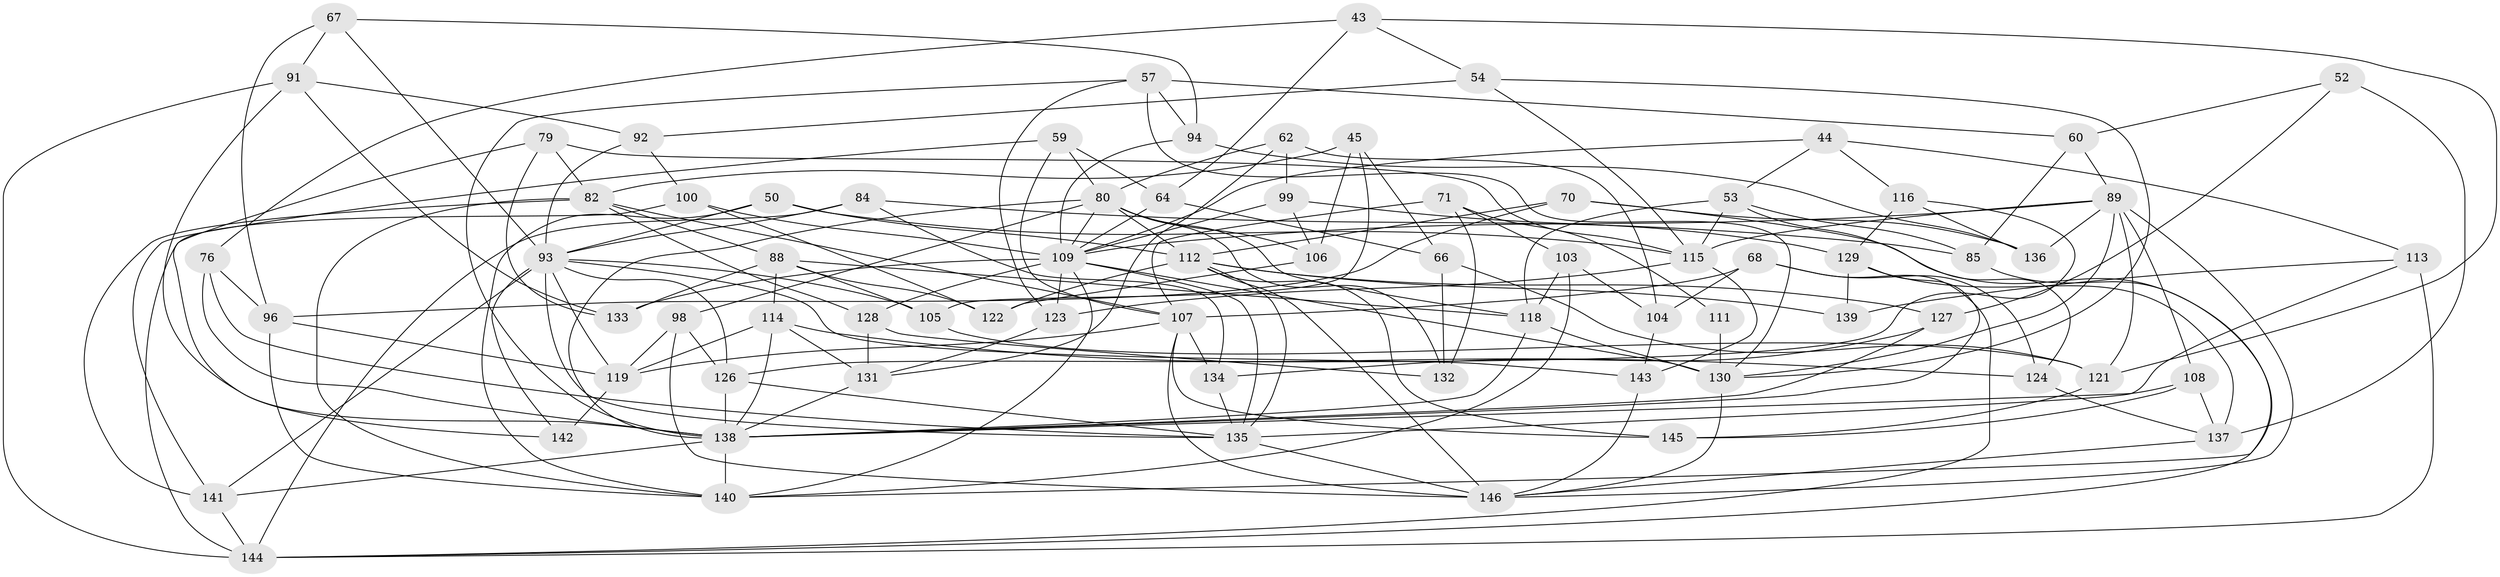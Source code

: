 // original degree distribution, {4: 1.0}
// Generated by graph-tools (version 1.1) at 2025/59/03/09/25 04:59:18]
// undirected, 73 vertices, 185 edges
graph export_dot {
graph [start="1"]
  node [color=gray90,style=filled];
  43;
  44;
  45;
  50 [super="+26"];
  52;
  53 [super="+14"];
  54;
  57 [super="+30"];
  59;
  60;
  62;
  64;
  66;
  67;
  68;
  70;
  71;
  76;
  79;
  80 [super="+33+35+63+73"];
  82 [super="+8+10"];
  84;
  85;
  88 [super="+32+58"];
  89 [super="+9+15+83"];
  91 [super="+87"];
  92;
  93 [super="+72+39"];
  94 [super="+46"];
  96 [super="+34"];
  98;
  99;
  100;
  103;
  104;
  105;
  106;
  107 [super="+6+22"];
  108;
  109 [super="+90+65"];
  111;
  112 [super="+56"];
  113;
  114 [super="+110"];
  115 [super="+2+12"];
  116;
  118 [super="+55+102"];
  119 [super="+95+41"];
  121 [super="+75"];
  122;
  123;
  124;
  126 [super="+74"];
  127;
  128 [super="+19"];
  129 [super="+25"];
  130 [super="+4+117"];
  131 [super="+86"];
  132;
  133;
  134;
  135 [super="+37+51+81"];
  136;
  137 [super="+23"];
  138 [super="+16+47+49+78+69"];
  139;
  140 [super="+5+97+27"];
  141 [super="+125"];
  142;
  143 [super="+61"];
  144 [super="+120"];
  145;
  146 [super="+3+77+28"];
  43 -- 64;
  43 -- 54;
  43 -- 76;
  43 -- 121;
  44 -- 116;
  44 -- 113;
  44 -- 53;
  44 -- 109;
  45 -- 105;
  45 -- 82;
  45 -- 106;
  45 -- 66;
  50 -- 115 [weight=2];
  50 -- 140;
  50 -- 93 [weight=2];
  50 -- 112;
  52 -- 127;
  52 -- 137 [weight=2];
  52 -- 60;
  53 -- 124;
  53 -- 115;
  53 -- 85;
  53 -- 118 [weight=2];
  54 -- 130;
  54 -- 92;
  54 -- 115;
  57 -- 138;
  57 -- 123;
  57 -- 130;
  57 -- 60;
  57 -- 94 [weight=2];
  59 -- 141;
  59 -- 64;
  59 -- 107;
  59 -- 80;
  60 -- 89;
  60 -- 85;
  62 -- 104;
  62 -- 99;
  62 -- 131;
  62 -- 80;
  64 -- 66;
  64 -- 109;
  66 -- 121;
  66 -- 132;
  67 -- 94;
  67 -- 96;
  67 -- 91;
  67 -- 93;
  68 -- 144;
  68 -- 104;
  68 -- 107;
  68 -- 124;
  70 -- 136;
  70 -- 144;
  70 -- 96;
  70 -- 112;
  71 -- 107;
  71 -- 132;
  71 -- 111;
  71 -- 103;
  76 -- 96;
  76 -- 138;
  76 -- 135;
  79 -- 133;
  79 -- 115;
  79 -- 142;
  79 -- 82;
  80 -- 98;
  80 -- 106;
  80 -- 138 [weight=3];
  80 -- 132;
  80 -- 118;
  80 -- 112 [weight=2];
  80 -- 109;
  82 -- 88 [weight=2];
  82 -- 107;
  82 -- 140 [weight=2];
  82 -- 141 [weight=2];
  82 -- 128;
  84 -- 85;
  84 -- 134;
  84 -- 144;
  84 -- 93;
  85 -- 140;
  88 -- 105;
  88 -- 122;
  88 -- 133;
  88 -- 118 [weight=2];
  88 -- 114;
  89 -- 146;
  89 -- 130 [weight=2];
  89 -- 115;
  89 -- 108;
  89 -- 136;
  89 -- 121 [weight=2];
  89 -- 109;
  91 -- 92;
  91 -- 144 [weight=2];
  91 -- 133;
  91 -- 138;
  92 -- 100;
  92 -- 93;
  93 -- 143 [weight=2];
  93 -- 141;
  93 -- 126;
  93 -- 105;
  93 -- 142;
  93 -- 119 [weight=2];
  93 -- 135 [weight=3];
  94 -- 136;
  94 -- 109 [weight=2];
  96 -- 119 [weight=2];
  96 -- 140;
  98 -- 146;
  98 -- 119;
  98 -- 126;
  99 -- 106;
  99 -- 129;
  99 -- 109;
  100 -- 144;
  100 -- 122;
  100 -- 109;
  103 -- 140;
  103 -- 118;
  103 -- 104;
  104 -- 143;
  105 -- 121;
  106 -- 122;
  107 -- 146;
  107 -- 134;
  107 -- 145;
  107 -- 119;
  108 -- 138;
  108 -- 145;
  108 -- 137;
  109 -- 128 [weight=2];
  109 -- 133;
  109 -- 140;
  109 -- 123;
  109 -- 130;
  109 -- 135 [weight=2];
  111 -- 130 [weight=3];
  112 -- 122;
  112 -- 135;
  112 -- 139;
  112 -- 145;
  112 -- 146;
  112 -- 127;
  113 -- 139;
  113 -- 144;
  113 -- 135;
  114 -- 119 [weight=2];
  114 -- 124;
  114 -- 131;
  114 -- 138;
  115 -- 123;
  115 -- 143;
  116 -- 126;
  116 -- 129;
  116 -- 136;
  118 -- 130;
  118 -- 138;
  119 -- 142 [weight=2];
  121 -- 145;
  123 -- 131;
  124 -- 137;
  126 -- 138 [weight=2];
  126 -- 135;
  127 -- 134;
  127 -- 138;
  128 -- 131 [weight=2];
  128 -- 132;
  129 -- 137;
  129 -- 139 [weight=2];
  129 -- 138;
  130 -- 146;
  131 -- 138;
  134 -- 135;
  135 -- 146 [weight=2];
  137 -- 146;
  138 -- 141;
  138 -- 140 [weight=3];
  141 -- 144;
  143 -- 146 [weight=2];
}
